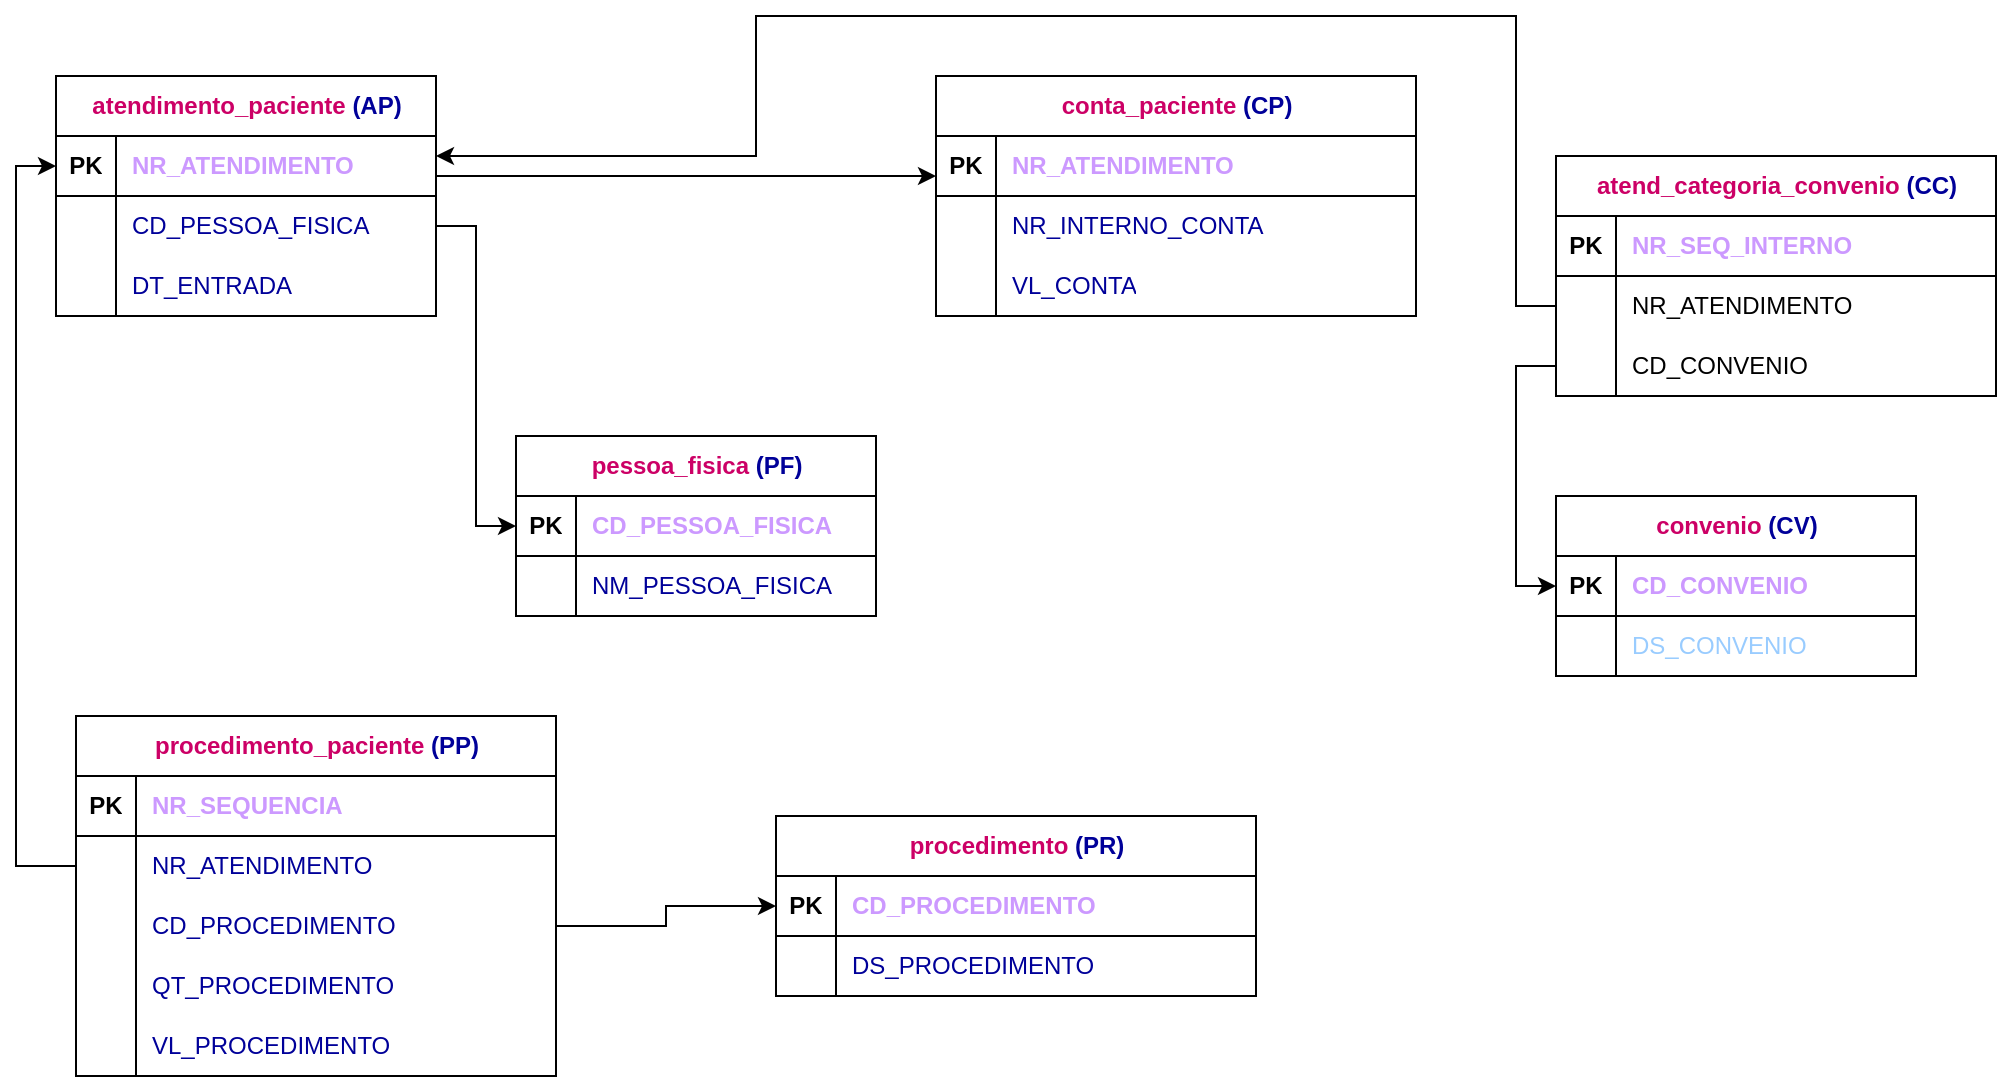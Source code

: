 <mxfile version="21.5.1" type="github">
  <diagram name="Página-1" id="GCsZ6mDVFPROjNfrWGLy">
    <mxGraphModel dx="1326" dy="610" grid="1" gridSize="10" guides="1" tooltips="1" connect="1" arrows="1" fold="1" page="1" pageScale="1.5" pageWidth="827" pageHeight="1169" math="0" shadow="0">
      <root>
        <mxCell id="0" />
        <mxCell id="1" parent="0" />
        <mxCell id="Yn1ilcEAV0hGk6iRwhf2-1" value="&lt;font color=&quot;#cc0066&quot;&gt;conta_paciente&lt;/font&gt;&lt;font color=&quot;#000099&quot;&gt; (CP)&lt;/font&gt;" style="shape=table;startSize=30;container=1;collapsible=1;childLayout=tableLayout;fixedRows=1;rowLines=0;fontStyle=1;align=center;resizeLast=1;html=1;" vertex="1" parent="1">
          <mxGeometry x="550" y="110" width="240" height="120" as="geometry" />
        </mxCell>
        <mxCell id="Yn1ilcEAV0hGk6iRwhf2-2" value="" style="shape=tableRow;horizontal=0;startSize=0;swimlaneHead=0;swimlaneBody=0;fillColor=none;collapsible=0;dropTarget=0;points=[[0,0.5],[1,0.5]];portConstraint=eastwest;top=0;left=0;right=0;bottom=1;" vertex="1" parent="Yn1ilcEAV0hGk6iRwhf2-1">
          <mxGeometry y="30" width="240" height="30" as="geometry" />
        </mxCell>
        <mxCell id="Yn1ilcEAV0hGk6iRwhf2-3" value="PK" style="shape=partialRectangle;connectable=0;fillColor=none;top=0;left=0;bottom=0;right=0;fontStyle=1;overflow=hidden;whiteSpace=wrap;html=1;" vertex="1" parent="Yn1ilcEAV0hGk6iRwhf2-2">
          <mxGeometry width="30" height="30" as="geometry">
            <mxRectangle width="30" height="30" as="alternateBounds" />
          </mxGeometry>
        </mxCell>
        <mxCell id="Yn1ilcEAV0hGk6iRwhf2-4" value="&lt;font color=&quot;#cc99ff&quot;&gt;NR_ATENDIMENTO&lt;/font&gt;" style="shape=partialRectangle;connectable=0;fillColor=none;top=0;left=0;bottom=0;right=0;align=left;spacingLeft=6;fontStyle=1;overflow=hidden;whiteSpace=wrap;html=1;" vertex="1" parent="Yn1ilcEAV0hGk6iRwhf2-2">
          <mxGeometry x="30" width="210" height="30" as="geometry">
            <mxRectangle width="210" height="30" as="alternateBounds" />
          </mxGeometry>
        </mxCell>
        <mxCell id="Yn1ilcEAV0hGk6iRwhf2-8" value="" style="shape=tableRow;horizontal=0;startSize=0;swimlaneHead=0;swimlaneBody=0;fillColor=none;collapsible=0;dropTarget=0;points=[[0,0.5],[1,0.5]];portConstraint=eastwest;top=0;left=0;right=0;bottom=0;" vertex="1" parent="Yn1ilcEAV0hGk6iRwhf2-1">
          <mxGeometry y="60" width="240" height="30" as="geometry" />
        </mxCell>
        <mxCell id="Yn1ilcEAV0hGk6iRwhf2-9" value="" style="shape=partialRectangle;connectable=0;fillColor=none;top=0;left=0;bottom=0;right=0;editable=1;overflow=hidden;whiteSpace=wrap;html=1;" vertex="1" parent="Yn1ilcEAV0hGk6iRwhf2-8">
          <mxGeometry width="30" height="30" as="geometry">
            <mxRectangle width="30" height="30" as="alternateBounds" />
          </mxGeometry>
        </mxCell>
        <mxCell id="Yn1ilcEAV0hGk6iRwhf2-10" value="&lt;font color=&quot;#000099&quot;&gt;NR_INTERNO_CONTA&lt;/font&gt;" style="shape=partialRectangle;connectable=0;fillColor=none;top=0;left=0;bottom=0;right=0;align=left;spacingLeft=6;overflow=hidden;whiteSpace=wrap;html=1;" vertex="1" parent="Yn1ilcEAV0hGk6iRwhf2-8">
          <mxGeometry x="30" width="210" height="30" as="geometry">
            <mxRectangle width="210" height="30" as="alternateBounds" />
          </mxGeometry>
        </mxCell>
        <mxCell id="Yn1ilcEAV0hGk6iRwhf2-14" style="shape=tableRow;horizontal=0;startSize=0;swimlaneHead=0;swimlaneBody=0;fillColor=none;collapsible=0;dropTarget=0;points=[[0,0.5],[1,0.5]];portConstraint=eastwest;top=0;left=0;right=0;bottom=0;" vertex="1" parent="Yn1ilcEAV0hGk6iRwhf2-1">
          <mxGeometry y="90" width="240" height="30" as="geometry" />
        </mxCell>
        <mxCell id="Yn1ilcEAV0hGk6iRwhf2-15" style="shape=partialRectangle;connectable=0;fillColor=none;top=0;left=0;bottom=0;right=0;editable=1;overflow=hidden;whiteSpace=wrap;html=1;" vertex="1" parent="Yn1ilcEAV0hGk6iRwhf2-14">
          <mxGeometry width="30" height="30" as="geometry">
            <mxRectangle width="30" height="30" as="alternateBounds" />
          </mxGeometry>
        </mxCell>
        <mxCell id="Yn1ilcEAV0hGk6iRwhf2-16" value="&lt;font color=&quot;#000099&quot;&gt;VL_CONTA&lt;/font&gt;" style="shape=partialRectangle;connectable=0;fillColor=none;top=0;left=0;bottom=0;right=0;align=left;spacingLeft=6;overflow=hidden;whiteSpace=wrap;html=1;" vertex="1" parent="Yn1ilcEAV0hGk6iRwhf2-14">
          <mxGeometry x="30" width="210" height="30" as="geometry">
            <mxRectangle width="210" height="30" as="alternateBounds" />
          </mxGeometry>
        </mxCell>
        <mxCell id="Yn1ilcEAV0hGk6iRwhf2-17" value="&lt;font color=&quot;#cc0066&quot;&gt;atendimento_paciente &lt;/font&gt;&lt;font color=&quot;#000099&quot;&gt;(AP)&lt;/font&gt;" style="shape=table;startSize=30;container=1;collapsible=1;childLayout=tableLayout;fixedRows=1;rowLines=0;fontStyle=1;align=center;resizeLast=1;html=1;" vertex="1" parent="1">
          <mxGeometry x="110" y="110" width="190" height="120" as="geometry" />
        </mxCell>
        <mxCell id="Yn1ilcEAV0hGk6iRwhf2-18" value="" style="shape=tableRow;horizontal=0;startSize=0;swimlaneHead=0;swimlaneBody=0;fillColor=none;collapsible=0;dropTarget=0;points=[[0,0.5],[1,0.5]];portConstraint=eastwest;top=0;left=0;right=0;bottom=1;" vertex="1" parent="Yn1ilcEAV0hGk6iRwhf2-17">
          <mxGeometry y="30" width="190" height="30" as="geometry" />
        </mxCell>
        <mxCell id="Yn1ilcEAV0hGk6iRwhf2-19" value="PK" style="shape=partialRectangle;connectable=0;fillColor=none;top=0;left=0;bottom=0;right=0;fontStyle=1;overflow=hidden;whiteSpace=wrap;html=1;" vertex="1" parent="Yn1ilcEAV0hGk6iRwhf2-18">
          <mxGeometry width="30" height="30" as="geometry">
            <mxRectangle width="30" height="30" as="alternateBounds" />
          </mxGeometry>
        </mxCell>
        <mxCell id="Yn1ilcEAV0hGk6iRwhf2-20" value="&lt;font color=&quot;#cc99ff&quot;&gt;NR_ATENDIMENTO&lt;/font&gt;" style="shape=partialRectangle;connectable=0;fillColor=none;top=0;left=0;bottom=0;right=0;align=left;spacingLeft=6;fontStyle=1;overflow=hidden;whiteSpace=wrap;html=1;" vertex="1" parent="Yn1ilcEAV0hGk6iRwhf2-18">
          <mxGeometry x="30" width="160" height="30" as="geometry">
            <mxRectangle width="160" height="30" as="alternateBounds" />
          </mxGeometry>
        </mxCell>
        <mxCell id="Yn1ilcEAV0hGk6iRwhf2-21" value="" style="shape=tableRow;horizontal=0;startSize=0;swimlaneHead=0;swimlaneBody=0;fillColor=none;collapsible=0;dropTarget=0;points=[[0,0.5],[1,0.5]];portConstraint=eastwest;top=0;left=0;right=0;bottom=0;" vertex="1" parent="Yn1ilcEAV0hGk6iRwhf2-17">
          <mxGeometry y="60" width="190" height="30" as="geometry" />
        </mxCell>
        <mxCell id="Yn1ilcEAV0hGk6iRwhf2-22" value="" style="shape=partialRectangle;connectable=0;fillColor=none;top=0;left=0;bottom=0;right=0;editable=1;overflow=hidden;whiteSpace=wrap;html=1;" vertex="1" parent="Yn1ilcEAV0hGk6iRwhf2-21">
          <mxGeometry width="30" height="30" as="geometry">
            <mxRectangle width="30" height="30" as="alternateBounds" />
          </mxGeometry>
        </mxCell>
        <mxCell id="Yn1ilcEAV0hGk6iRwhf2-23" value="&lt;font color=&quot;#000099&quot;&gt;CD_PESSOA_FISICA&lt;/font&gt;" style="shape=partialRectangle;connectable=0;fillColor=none;top=0;left=0;bottom=0;right=0;align=left;spacingLeft=6;overflow=hidden;whiteSpace=wrap;html=1;" vertex="1" parent="Yn1ilcEAV0hGk6iRwhf2-21">
          <mxGeometry x="30" width="160" height="30" as="geometry">
            <mxRectangle width="160" height="30" as="alternateBounds" />
          </mxGeometry>
        </mxCell>
        <mxCell id="Yn1ilcEAV0hGk6iRwhf2-24" value="" style="shape=tableRow;horizontal=0;startSize=0;swimlaneHead=0;swimlaneBody=0;fillColor=none;collapsible=0;dropTarget=0;points=[[0,0.5],[1,0.5]];portConstraint=eastwest;top=0;left=0;right=0;bottom=0;" vertex="1" parent="Yn1ilcEAV0hGk6iRwhf2-17">
          <mxGeometry y="90" width="190" height="30" as="geometry" />
        </mxCell>
        <mxCell id="Yn1ilcEAV0hGk6iRwhf2-25" value="" style="shape=partialRectangle;connectable=0;fillColor=none;top=0;left=0;bottom=0;right=0;editable=1;overflow=hidden;whiteSpace=wrap;html=1;" vertex="1" parent="Yn1ilcEAV0hGk6iRwhf2-24">
          <mxGeometry width="30" height="30" as="geometry">
            <mxRectangle width="30" height="30" as="alternateBounds" />
          </mxGeometry>
        </mxCell>
        <mxCell id="Yn1ilcEAV0hGk6iRwhf2-26" value="&lt;font color=&quot;#000099&quot;&gt;DT_ENTRADA&lt;/font&gt;" style="shape=partialRectangle;connectable=0;fillColor=none;top=0;left=0;bottom=0;right=0;align=left;spacingLeft=6;overflow=hidden;whiteSpace=wrap;html=1;" vertex="1" parent="Yn1ilcEAV0hGk6iRwhf2-24">
          <mxGeometry x="30" width="160" height="30" as="geometry">
            <mxRectangle width="160" height="30" as="alternateBounds" />
          </mxGeometry>
        </mxCell>
        <mxCell id="Yn1ilcEAV0hGk6iRwhf2-27" value="&lt;font color=&quot;#cc0066&quot;&gt;pessoa_fisica &lt;/font&gt;&lt;font color=&quot;#000099&quot;&gt;(PF)&lt;/font&gt;" style="shape=table;startSize=30;container=1;collapsible=1;childLayout=tableLayout;fixedRows=1;rowLines=0;fontStyle=1;align=center;resizeLast=1;html=1;" vertex="1" parent="1">
          <mxGeometry x="340" y="290" width="180" height="90" as="geometry" />
        </mxCell>
        <mxCell id="Yn1ilcEAV0hGk6iRwhf2-28" value="" style="shape=tableRow;horizontal=0;startSize=0;swimlaneHead=0;swimlaneBody=0;fillColor=none;collapsible=0;dropTarget=0;points=[[0,0.5],[1,0.5]];portConstraint=eastwest;top=0;left=0;right=0;bottom=1;" vertex="1" parent="Yn1ilcEAV0hGk6iRwhf2-27">
          <mxGeometry y="30" width="180" height="30" as="geometry" />
        </mxCell>
        <mxCell id="Yn1ilcEAV0hGk6iRwhf2-29" value="PK" style="shape=partialRectangle;connectable=0;fillColor=none;top=0;left=0;bottom=0;right=0;fontStyle=1;overflow=hidden;whiteSpace=wrap;html=1;" vertex="1" parent="Yn1ilcEAV0hGk6iRwhf2-28">
          <mxGeometry width="30" height="30" as="geometry">
            <mxRectangle width="30" height="30" as="alternateBounds" />
          </mxGeometry>
        </mxCell>
        <mxCell id="Yn1ilcEAV0hGk6iRwhf2-30" value="&lt;font color=&quot;#cc99ff&quot;&gt;CD_PESSOA_FISICA&lt;/font&gt;" style="shape=partialRectangle;connectable=0;fillColor=none;top=0;left=0;bottom=0;right=0;align=left;spacingLeft=6;fontStyle=1;overflow=hidden;whiteSpace=wrap;html=1;" vertex="1" parent="Yn1ilcEAV0hGk6iRwhf2-28">
          <mxGeometry x="30" width="150" height="30" as="geometry">
            <mxRectangle width="150" height="30" as="alternateBounds" />
          </mxGeometry>
        </mxCell>
        <mxCell id="Yn1ilcEAV0hGk6iRwhf2-31" value="" style="shape=tableRow;horizontal=0;startSize=0;swimlaneHead=0;swimlaneBody=0;fillColor=none;collapsible=0;dropTarget=0;points=[[0,0.5],[1,0.5]];portConstraint=eastwest;top=0;left=0;right=0;bottom=0;" vertex="1" parent="Yn1ilcEAV0hGk6iRwhf2-27">
          <mxGeometry y="60" width="180" height="30" as="geometry" />
        </mxCell>
        <mxCell id="Yn1ilcEAV0hGk6iRwhf2-32" value="" style="shape=partialRectangle;connectable=0;fillColor=none;top=0;left=0;bottom=0;right=0;editable=1;overflow=hidden;whiteSpace=wrap;html=1;" vertex="1" parent="Yn1ilcEAV0hGk6iRwhf2-31">
          <mxGeometry width="30" height="30" as="geometry">
            <mxRectangle width="30" height="30" as="alternateBounds" />
          </mxGeometry>
        </mxCell>
        <mxCell id="Yn1ilcEAV0hGk6iRwhf2-33" value="&lt;font color=&quot;#000099&quot;&gt;NM_PESSOA_FISICA&lt;/font&gt;" style="shape=partialRectangle;connectable=0;fillColor=none;top=0;left=0;bottom=0;right=0;align=left;spacingLeft=6;overflow=hidden;whiteSpace=wrap;html=1;" vertex="1" parent="Yn1ilcEAV0hGk6iRwhf2-31">
          <mxGeometry x="30" width="150" height="30" as="geometry">
            <mxRectangle width="150" height="30" as="alternateBounds" />
          </mxGeometry>
        </mxCell>
        <mxCell id="Yn1ilcEAV0hGk6iRwhf2-34" value="&lt;font color=&quot;#cc0066&quot;&gt;atend_categoria_convenio &lt;/font&gt;&lt;font color=&quot;#000099&quot;&gt;(CC)&lt;/font&gt;" style="shape=table;startSize=30;container=1;collapsible=1;childLayout=tableLayout;fixedRows=1;rowLines=0;fontStyle=1;align=center;resizeLast=1;html=1;" vertex="1" parent="1">
          <mxGeometry x="860" y="150" width="220" height="120" as="geometry" />
        </mxCell>
        <mxCell id="Yn1ilcEAV0hGk6iRwhf2-35" value="" style="shape=tableRow;horizontal=0;startSize=0;swimlaneHead=0;swimlaneBody=0;fillColor=none;collapsible=0;dropTarget=0;points=[[0,0.5],[1,0.5]];portConstraint=eastwest;top=0;left=0;right=0;bottom=1;" vertex="1" parent="Yn1ilcEAV0hGk6iRwhf2-34">
          <mxGeometry y="30" width="220" height="30" as="geometry" />
        </mxCell>
        <mxCell id="Yn1ilcEAV0hGk6iRwhf2-36" value="PK" style="shape=partialRectangle;connectable=0;fillColor=none;top=0;left=0;bottom=0;right=0;fontStyle=1;overflow=hidden;whiteSpace=wrap;html=1;" vertex="1" parent="Yn1ilcEAV0hGk6iRwhf2-35">
          <mxGeometry width="30" height="30" as="geometry">
            <mxRectangle width="30" height="30" as="alternateBounds" />
          </mxGeometry>
        </mxCell>
        <mxCell id="Yn1ilcEAV0hGk6iRwhf2-37" value="&lt;font color=&quot;#cc99ff&quot;&gt;NR_SEQ_INTERNO&lt;/font&gt;" style="shape=partialRectangle;connectable=0;fillColor=none;top=0;left=0;bottom=0;right=0;align=left;spacingLeft=6;fontStyle=1;overflow=hidden;whiteSpace=wrap;html=1;" vertex="1" parent="Yn1ilcEAV0hGk6iRwhf2-35">
          <mxGeometry x="30" width="190" height="30" as="geometry">
            <mxRectangle width="190" height="30" as="alternateBounds" />
          </mxGeometry>
        </mxCell>
        <mxCell id="Yn1ilcEAV0hGk6iRwhf2-38" value="" style="shape=tableRow;horizontal=0;startSize=0;swimlaneHead=0;swimlaneBody=0;fillColor=none;collapsible=0;dropTarget=0;points=[[0,0.5],[1,0.5]];portConstraint=eastwest;top=0;left=0;right=0;bottom=0;" vertex="1" parent="Yn1ilcEAV0hGk6iRwhf2-34">
          <mxGeometry y="60" width="220" height="30" as="geometry" />
        </mxCell>
        <mxCell id="Yn1ilcEAV0hGk6iRwhf2-39" value="" style="shape=partialRectangle;connectable=0;fillColor=none;top=0;left=0;bottom=0;right=0;editable=1;overflow=hidden;whiteSpace=wrap;html=1;" vertex="1" parent="Yn1ilcEAV0hGk6iRwhf2-38">
          <mxGeometry width="30" height="30" as="geometry">
            <mxRectangle width="30" height="30" as="alternateBounds" />
          </mxGeometry>
        </mxCell>
        <mxCell id="Yn1ilcEAV0hGk6iRwhf2-40" value="NR_ATENDIMENTO" style="shape=partialRectangle;connectable=0;fillColor=none;top=0;left=0;bottom=0;right=0;align=left;spacingLeft=6;overflow=hidden;whiteSpace=wrap;html=1;" vertex="1" parent="Yn1ilcEAV0hGk6iRwhf2-38">
          <mxGeometry x="30" width="190" height="30" as="geometry">
            <mxRectangle width="190" height="30" as="alternateBounds" />
          </mxGeometry>
        </mxCell>
        <mxCell id="Yn1ilcEAV0hGk6iRwhf2-41" value="" style="shape=tableRow;horizontal=0;startSize=0;swimlaneHead=0;swimlaneBody=0;fillColor=none;collapsible=0;dropTarget=0;points=[[0,0.5],[1,0.5]];portConstraint=eastwest;top=0;left=0;right=0;bottom=0;" vertex="1" parent="Yn1ilcEAV0hGk6iRwhf2-34">
          <mxGeometry y="90" width="220" height="30" as="geometry" />
        </mxCell>
        <mxCell id="Yn1ilcEAV0hGk6iRwhf2-42" value="" style="shape=partialRectangle;connectable=0;fillColor=none;top=0;left=0;bottom=0;right=0;editable=1;overflow=hidden;whiteSpace=wrap;html=1;" vertex="1" parent="Yn1ilcEAV0hGk6iRwhf2-41">
          <mxGeometry width="30" height="30" as="geometry">
            <mxRectangle width="30" height="30" as="alternateBounds" />
          </mxGeometry>
        </mxCell>
        <mxCell id="Yn1ilcEAV0hGk6iRwhf2-43" value="CD_CONVENIO" style="shape=partialRectangle;connectable=0;fillColor=none;top=0;left=0;bottom=0;right=0;align=left;spacingLeft=6;overflow=hidden;whiteSpace=wrap;html=1;" vertex="1" parent="Yn1ilcEAV0hGk6iRwhf2-41">
          <mxGeometry x="30" width="190" height="30" as="geometry">
            <mxRectangle width="190" height="30" as="alternateBounds" />
          </mxGeometry>
        </mxCell>
        <mxCell id="Yn1ilcEAV0hGk6iRwhf2-44" style="edgeStyle=orthogonalEdgeStyle;rounded=0;orthogonalLoop=1;jettySize=auto;html=1;exitX=1;exitY=0.5;exitDx=0;exitDy=0;entryX=0;entryY=0.5;entryDx=0;entryDy=0;" edge="1" parent="1" source="Yn1ilcEAV0hGk6iRwhf2-21" target="Yn1ilcEAV0hGk6iRwhf2-28">
          <mxGeometry relative="1" as="geometry" />
        </mxCell>
        <mxCell id="Yn1ilcEAV0hGk6iRwhf2-45" value="&lt;font color=&quot;#cc0066&quot;&gt;convenio &lt;/font&gt;&lt;font color=&quot;#000099&quot;&gt;(CV)&lt;/font&gt;" style="shape=table;startSize=30;container=1;collapsible=1;childLayout=tableLayout;fixedRows=1;rowLines=0;fontStyle=1;align=center;resizeLast=1;html=1;" vertex="1" parent="1">
          <mxGeometry x="860" y="320" width="180" height="90" as="geometry" />
        </mxCell>
        <mxCell id="Yn1ilcEAV0hGk6iRwhf2-46" value="" style="shape=tableRow;horizontal=0;startSize=0;swimlaneHead=0;swimlaneBody=0;fillColor=none;collapsible=0;dropTarget=0;points=[[0,0.5],[1,0.5]];portConstraint=eastwest;top=0;left=0;right=0;bottom=1;" vertex="1" parent="Yn1ilcEAV0hGk6iRwhf2-45">
          <mxGeometry y="30" width="180" height="30" as="geometry" />
        </mxCell>
        <mxCell id="Yn1ilcEAV0hGk6iRwhf2-47" value="PK" style="shape=partialRectangle;connectable=0;fillColor=none;top=0;left=0;bottom=0;right=0;fontStyle=1;overflow=hidden;whiteSpace=wrap;html=1;" vertex="1" parent="Yn1ilcEAV0hGk6iRwhf2-46">
          <mxGeometry width="30" height="30" as="geometry">
            <mxRectangle width="30" height="30" as="alternateBounds" />
          </mxGeometry>
        </mxCell>
        <mxCell id="Yn1ilcEAV0hGk6iRwhf2-48" value="&lt;font color=&quot;#cc99ff&quot;&gt;CD_CONVENIO&lt;/font&gt;" style="shape=partialRectangle;connectable=0;fillColor=none;top=0;left=0;bottom=0;right=0;align=left;spacingLeft=6;fontStyle=1;overflow=hidden;whiteSpace=wrap;html=1;" vertex="1" parent="Yn1ilcEAV0hGk6iRwhf2-46">
          <mxGeometry x="30" width="150" height="30" as="geometry">
            <mxRectangle width="150" height="30" as="alternateBounds" />
          </mxGeometry>
        </mxCell>
        <mxCell id="Yn1ilcEAV0hGk6iRwhf2-49" value="" style="shape=tableRow;horizontal=0;startSize=0;swimlaneHead=0;swimlaneBody=0;fillColor=none;collapsible=0;dropTarget=0;points=[[0,0.5],[1,0.5]];portConstraint=eastwest;top=0;left=0;right=0;bottom=0;" vertex="1" parent="Yn1ilcEAV0hGk6iRwhf2-45">
          <mxGeometry y="60" width="180" height="30" as="geometry" />
        </mxCell>
        <mxCell id="Yn1ilcEAV0hGk6iRwhf2-50" value="" style="shape=partialRectangle;connectable=0;fillColor=none;top=0;left=0;bottom=0;right=0;editable=1;overflow=hidden;whiteSpace=wrap;html=1;" vertex="1" parent="Yn1ilcEAV0hGk6iRwhf2-49">
          <mxGeometry width="30" height="30" as="geometry">
            <mxRectangle width="30" height="30" as="alternateBounds" />
          </mxGeometry>
        </mxCell>
        <mxCell id="Yn1ilcEAV0hGk6iRwhf2-51" value="&lt;font color=&quot;#99ccff&quot;&gt;DS_CONVENIO&lt;/font&gt;" style="shape=partialRectangle;connectable=0;fillColor=none;top=0;left=0;bottom=0;right=0;align=left;spacingLeft=6;overflow=hidden;whiteSpace=wrap;html=1;" vertex="1" parent="Yn1ilcEAV0hGk6iRwhf2-49">
          <mxGeometry x="30" width="150" height="30" as="geometry">
            <mxRectangle width="150" height="30" as="alternateBounds" />
          </mxGeometry>
        </mxCell>
        <mxCell id="Yn1ilcEAV0hGk6iRwhf2-52" style="edgeStyle=orthogonalEdgeStyle;rounded=0;orthogonalLoop=1;jettySize=auto;html=1;exitX=0;exitY=0.5;exitDx=0;exitDy=0;entryX=0;entryY=0.5;entryDx=0;entryDy=0;" edge="1" parent="1" source="Yn1ilcEAV0hGk6iRwhf2-41" target="Yn1ilcEAV0hGk6iRwhf2-46">
          <mxGeometry relative="1" as="geometry" />
        </mxCell>
        <mxCell id="Yn1ilcEAV0hGk6iRwhf2-53" style="edgeStyle=orthogonalEdgeStyle;rounded=0;orthogonalLoop=1;jettySize=auto;html=1;exitX=1;exitY=0.5;exitDx=0;exitDy=0;entryX=0;entryY=0.5;entryDx=0;entryDy=0;" edge="1" parent="1">
          <mxGeometry relative="1" as="geometry">
            <mxPoint x="300" y="160" as="sourcePoint" />
            <mxPoint x="550" y="160" as="targetPoint" />
          </mxGeometry>
        </mxCell>
        <mxCell id="Yn1ilcEAV0hGk6iRwhf2-54" style="edgeStyle=orthogonalEdgeStyle;rounded=0;orthogonalLoop=1;jettySize=auto;html=1;exitX=0;exitY=0.5;exitDx=0;exitDy=0;" edge="1" parent="1" source="Yn1ilcEAV0hGk6iRwhf2-38" target="Yn1ilcEAV0hGk6iRwhf2-18">
          <mxGeometry relative="1" as="geometry">
            <Array as="points">
              <mxPoint x="840" y="225" />
              <mxPoint x="840" y="80" />
              <mxPoint x="460" y="80" />
              <mxPoint x="460" y="150" />
            </Array>
          </mxGeometry>
        </mxCell>
        <mxCell id="Yn1ilcEAV0hGk6iRwhf2-68" value="&lt;font color=&quot;#cc0066&quot;&gt;procedimento &lt;/font&gt;&lt;font color=&quot;#000099&quot;&gt;(PR)&lt;/font&gt;" style="shape=table;startSize=30;container=1;collapsible=1;childLayout=tableLayout;fixedRows=1;rowLines=0;fontStyle=1;align=center;resizeLast=1;html=1;" vertex="1" parent="1">
          <mxGeometry x="470" y="480" width="240" height="90" as="geometry" />
        </mxCell>
        <mxCell id="Yn1ilcEAV0hGk6iRwhf2-69" value="" style="shape=tableRow;horizontal=0;startSize=0;swimlaneHead=0;swimlaneBody=0;fillColor=none;collapsible=0;dropTarget=0;points=[[0,0.5],[1,0.5]];portConstraint=eastwest;top=0;left=0;right=0;bottom=1;" vertex="1" parent="Yn1ilcEAV0hGk6iRwhf2-68">
          <mxGeometry y="30" width="240" height="30" as="geometry" />
        </mxCell>
        <mxCell id="Yn1ilcEAV0hGk6iRwhf2-70" value="PK" style="shape=partialRectangle;connectable=0;fillColor=none;top=0;left=0;bottom=0;right=0;fontStyle=1;overflow=hidden;whiteSpace=wrap;html=1;" vertex="1" parent="Yn1ilcEAV0hGk6iRwhf2-69">
          <mxGeometry width="30" height="30" as="geometry">
            <mxRectangle width="30" height="30" as="alternateBounds" />
          </mxGeometry>
        </mxCell>
        <mxCell id="Yn1ilcEAV0hGk6iRwhf2-71" value="&lt;font color=&quot;#cc99ff&quot;&gt;CD_PROCEDIMENTO&lt;/font&gt;" style="shape=partialRectangle;connectable=0;fillColor=none;top=0;left=0;bottom=0;right=0;align=left;spacingLeft=6;fontStyle=1;overflow=hidden;whiteSpace=wrap;html=1;" vertex="1" parent="Yn1ilcEAV0hGk6iRwhf2-69">
          <mxGeometry x="30" width="210" height="30" as="geometry">
            <mxRectangle width="210" height="30" as="alternateBounds" />
          </mxGeometry>
        </mxCell>
        <mxCell id="Yn1ilcEAV0hGk6iRwhf2-72" value="" style="shape=tableRow;horizontal=0;startSize=0;swimlaneHead=0;swimlaneBody=0;fillColor=none;collapsible=0;dropTarget=0;points=[[0,0.5],[1,0.5]];portConstraint=eastwest;top=0;left=0;right=0;bottom=0;" vertex="1" parent="Yn1ilcEAV0hGk6iRwhf2-68">
          <mxGeometry y="60" width="240" height="30" as="geometry" />
        </mxCell>
        <mxCell id="Yn1ilcEAV0hGk6iRwhf2-73" value="" style="shape=partialRectangle;connectable=0;fillColor=none;top=0;left=0;bottom=0;right=0;editable=1;overflow=hidden;whiteSpace=wrap;html=1;" vertex="1" parent="Yn1ilcEAV0hGk6iRwhf2-72">
          <mxGeometry width="30" height="30" as="geometry">
            <mxRectangle width="30" height="30" as="alternateBounds" />
          </mxGeometry>
        </mxCell>
        <mxCell id="Yn1ilcEAV0hGk6iRwhf2-74" value="&lt;font color=&quot;#000099&quot;&gt;DS_PROCEDIMENTO&lt;/font&gt;" style="shape=partialRectangle;connectable=0;fillColor=none;top=0;left=0;bottom=0;right=0;align=left;spacingLeft=6;overflow=hidden;whiteSpace=wrap;html=1;" vertex="1" parent="Yn1ilcEAV0hGk6iRwhf2-72">
          <mxGeometry x="30" width="210" height="30" as="geometry">
            <mxRectangle width="210" height="30" as="alternateBounds" />
          </mxGeometry>
        </mxCell>
        <mxCell id="Yn1ilcEAV0hGk6iRwhf2-81" value="&lt;font color=&quot;#cc0066&quot;&gt;procedimento_paciente &lt;/font&gt;&lt;font color=&quot;#000099&quot;&gt;(PP)&lt;/font&gt;" style="shape=table;startSize=30;container=1;collapsible=1;childLayout=tableLayout;fixedRows=1;rowLines=0;fontStyle=1;align=center;resizeLast=1;html=1;" vertex="1" parent="1">
          <mxGeometry x="120" y="430" width="240" height="180" as="geometry" />
        </mxCell>
        <mxCell id="Yn1ilcEAV0hGk6iRwhf2-82" value="" style="shape=tableRow;horizontal=0;startSize=0;swimlaneHead=0;swimlaneBody=0;fillColor=none;collapsible=0;dropTarget=0;points=[[0,0.5],[1,0.5]];portConstraint=eastwest;top=0;left=0;right=0;bottom=1;" vertex="1" parent="Yn1ilcEAV0hGk6iRwhf2-81">
          <mxGeometry y="30" width="240" height="30" as="geometry" />
        </mxCell>
        <mxCell id="Yn1ilcEAV0hGk6iRwhf2-83" value="PK" style="shape=partialRectangle;connectable=0;fillColor=none;top=0;left=0;bottom=0;right=0;fontStyle=1;overflow=hidden;whiteSpace=wrap;html=1;" vertex="1" parent="Yn1ilcEAV0hGk6iRwhf2-82">
          <mxGeometry width="30" height="30" as="geometry">
            <mxRectangle width="30" height="30" as="alternateBounds" />
          </mxGeometry>
        </mxCell>
        <mxCell id="Yn1ilcEAV0hGk6iRwhf2-84" value="&lt;font color=&quot;#cc99ff&quot;&gt;NR_SEQUENCIA&lt;/font&gt;" style="shape=partialRectangle;connectable=0;fillColor=none;top=0;left=0;bottom=0;right=0;align=left;spacingLeft=6;fontStyle=1;overflow=hidden;whiteSpace=wrap;html=1;" vertex="1" parent="Yn1ilcEAV0hGk6iRwhf2-82">
          <mxGeometry x="30" width="210" height="30" as="geometry">
            <mxRectangle width="210" height="30" as="alternateBounds" />
          </mxGeometry>
        </mxCell>
        <mxCell id="Yn1ilcEAV0hGk6iRwhf2-85" value="" style="shape=tableRow;horizontal=0;startSize=0;swimlaneHead=0;swimlaneBody=0;fillColor=none;collapsible=0;dropTarget=0;points=[[0,0.5],[1,0.5]];portConstraint=eastwest;top=0;left=0;right=0;bottom=0;" vertex="1" parent="Yn1ilcEAV0hGk6iRwhf2-81">
          <mxGeometry y="60" width="240" height="30" as="geometry" />
        </mxCell>
        <mxCell id="Yn1ilcEAV0hGk6iRwhf2-86" value="" style="shape=partialRectangle;connectable=0;fillColor=none;top=0;left=0;bottom=0;right=0;editable=1;overflow=hidden;whiteSpace=wrap;html=1;" vertex="1" parent="Yn1ilcEAV0hGk6iRwhf2-85">
          <mxGeometry width="30" height="30" as="geometry">
            <mxRectangle width="30" height="30" as="alternateBounds" />
          </mxGeometry>
        </mxCell>
        <mxCell id="Yn1ilcEAV0hGk6iRwhf2-87" value="&lt;font color=&quot;#000099&quot;&gt;NR_ATENDIMENTO&lt;/font&gt;" style="shape=partialRectangle;connectable=0;fillColor=none;top=0;left=0;bottom=0;right=0;align=left;spacingLeft=6;overflow=hidden;whiteSpace=wrap;html=1;" vertex="1" parent="Yn1ilcEAV0hGk6iRwhf2-85">
          <mxGeometry x="30" width="210" height="30" as="geometry">
            <mxRectangle width="210" height="30" as="alternateBounds" />
          </mxGeometry>
        </mxCell>
        <mxCell id="Yn1ilcEAV0hGk6iRwhf2-88" style="shape=tableRow;horizontal=0;startSize=0;swimlaneHead=0;swimlaneBody=0;fillColor=none;collapsible=0;dropTarget=0;points=[[0,0.5],[1,0.5]];portConstraint=eastwest;top=0;left=0;right=0;bottom=0;" vertex="1" parent="Yn1ilcEAV0hGk6iRwhf2-81">
          <mxGeometry y="90" width="240" height="30" as="geometry" />
        </mxCell>
        <mxCell id="Yn1ilcEAV0hGk6iRwhf2-89" style="shape=partialRectangle;connectable=0;fillColor=none;top=0;left=0;bottom=0;right=0;editable=1;overflow=hidden;whiteSpace=wrap;html=1;" vertex="1" parent="Yn1ilcEAV0hGk6iRwhf2-88">
          <mxGeometry width="30" height="30" as="geometry">
            <mxRectangle width="30" height="30" as="alternateBounds" />
          </mxGeometry>
        </mxCell>
        <mxCell id="Yn1ilcEAV0hGk6iRwhf2-90" value="&lt;font color=&quot;#000099&quot;&gt;CD_PROCEDIMENTO&lt;/font&gt;" style="shape=partialRectangle;connectable=0;fillColor=none;top=0;left=0;bottom=0;right=0;align=left;spacingLeft=6;overflow=hidden;whiteSpace=wrap;html=1;" vertex="1" parent="Yn1ilcEAV0hGk6iRwhf2-88">
          <mxGeometry x="30" width="210" height="30" as="geometry">
            <mxRectangle width="210" height="30" as="alternateBounds" />
          </mxGeometry>
        </mxCell>
        <mxCell id="Yn1ilcEAV0hGk6iRwhf2-93" style="shape=tableRow;horizontal=0;startSize=0;swimlaneHead=0;swimlaneBody=0;fillColor=none;collapsible=0;dropTarget=0;points=[[0,0.5],[1,0.5]];portConstraint=eastwest;top=0;left=0;right=0;bottom=0;" vertex="1" parent="Yn1ilcEAV0hGk6iRwhf2-81">
          <mxGeometry y="120" width="240" height="30" as="geometry" />
        </mxCell>
        <mxCell id="Yn1ilcEAV0hGk6iRwhf2-94" style="shape=partialRectangle;connectable=0;fillColor=none;top=0;left=0;bottom=0;right=0;editable=1;overflow=hidden;whiteSpace=wrap;html=1;" vertex="1" parent="Yn1ilcEAV0hGk6iRwhf2-93">
          <mxGeometry width="30" height="30" as="geometry">
            <mxRectangle width="30" height="30" as="alternateBounds" />
          </mxGeometry>
        </mxCell>
        <mxCell id="Yn1ilcEAV0hGk6iRwhf2-95" value="QT_PROCEDIMENTO" style="shape=partialRectangle;connectable=0;fillColor=none;top=0;left=0;bottom=0;right=0;align=left;spacingLeft=6;overflow=hidden;whiteSpace=wrap;html=1;fontColor=#000099;" vertex="1" parent="Yn1ilcEAV0hGk6iRwhf2-93">
          <mxGeometry x="30" width="210" height="30" as="geometry">
            <mxRectangle width="210" height="30" as="alternateBounds" />
          </mxGeometry>
        </mxCell>
        <mxCell id="Yn1ilcEAV0hGk6iRwhf2-96" style="shape=tableRow;horizontal=0;startSize=0;swimlaneHead=0;swimlaneBody=0;fillColor=none;collapsible=0;dropTarget=0;points=[[0,0.5],[1,0.5]];portConstraint=eastwest;top=0;left=0;right=0;bottom=0;" vertex="1" parent="Yn1ilcEAV0hGk6iRwhf2-81">
          <mxGeometry y="150" width="240" height="30" as="geometry" />
        </mxCell>
        <mxCell id="Yn1ilcEAV0hGk6iRwhf2-97" style="shape=partialRectangle;connectable=0;fillColor=none;top=0;left=0;bottom=0;right=0;editable=1;overflow=hidden;whiteSpace=wrap;html=1;" vertex="1" parent="Yn1ilcEAV0hGk6iRwhf2-96">
          <mxGeometry width="30" height="30" as="geometry">
            <mxRectangle width="30" height="30" as="alternateBounds" />
          </mxGeometry>
        </mxCell>
        <mxCell id="Yn1ilcEAV0hGk6iRwhf2-98" value="VL_PROCEDIMENTO" style="shape=partialRectangle;connectable=0;fillColor=none;top=0;left=0;bottom=0;right=0;align=left;spacingLeft=6;overflow=hidden;whiteSpace=wrap;html=1;fontColor=#000099;" vertex="1" parent="Yn1ilcEAV0hGk6iRwhf2-96">
          <mxGeometry x="30" width="210" height="30" as="geometry">
            <mxRectangle width="210" height="30" as="alternateBounds" />
          </mxGeometry>
        </mxCell>
        <mxCell id="Yn1ilcEAV0hGk6iRwhf2-91" style="edgeStyle=orthogonalEdgeStyle;rounded=0;orthogonalLoop=1;jettySize=auto;html=1;exitX=0;exitY=0.5;exitDx=0;exitDy=0;entryX=0;entryY=0.5;entryDx=0;entryDy=0;" edge="1" parent="1" source="Yn1ilcEAV0hGk6iRwhf2-85" target="Yn1ilcEAV0hGk6iRwhf2-18">
          <mxGeometry relative="1" as="geometry" />
        </mxCell>
        <mxCell id="Yn1ilcEAV0hGk6iRwhf2-92" style="edgeStyle=orthogonalEdgeStyle;rounded=0;orthogonalLoop=1;jettySize=auto;html=1;exitX=1;exitY=0.5;exitDx=0;exitDy=0;entryX=0;entryY=0.5;entryDx=0;entryDy=0;" edge="1" parent="1" source="Yn1ilcEAV0hGk6iRwhf2-88" target="Yn1ilcEAV0hGk6iRwhf2-69">
          <mxGeometry relative="1" as="geometry" />
        </mxCell>
      </root>
    </mxGraphModel>
  </diagram>
</mxfile>
